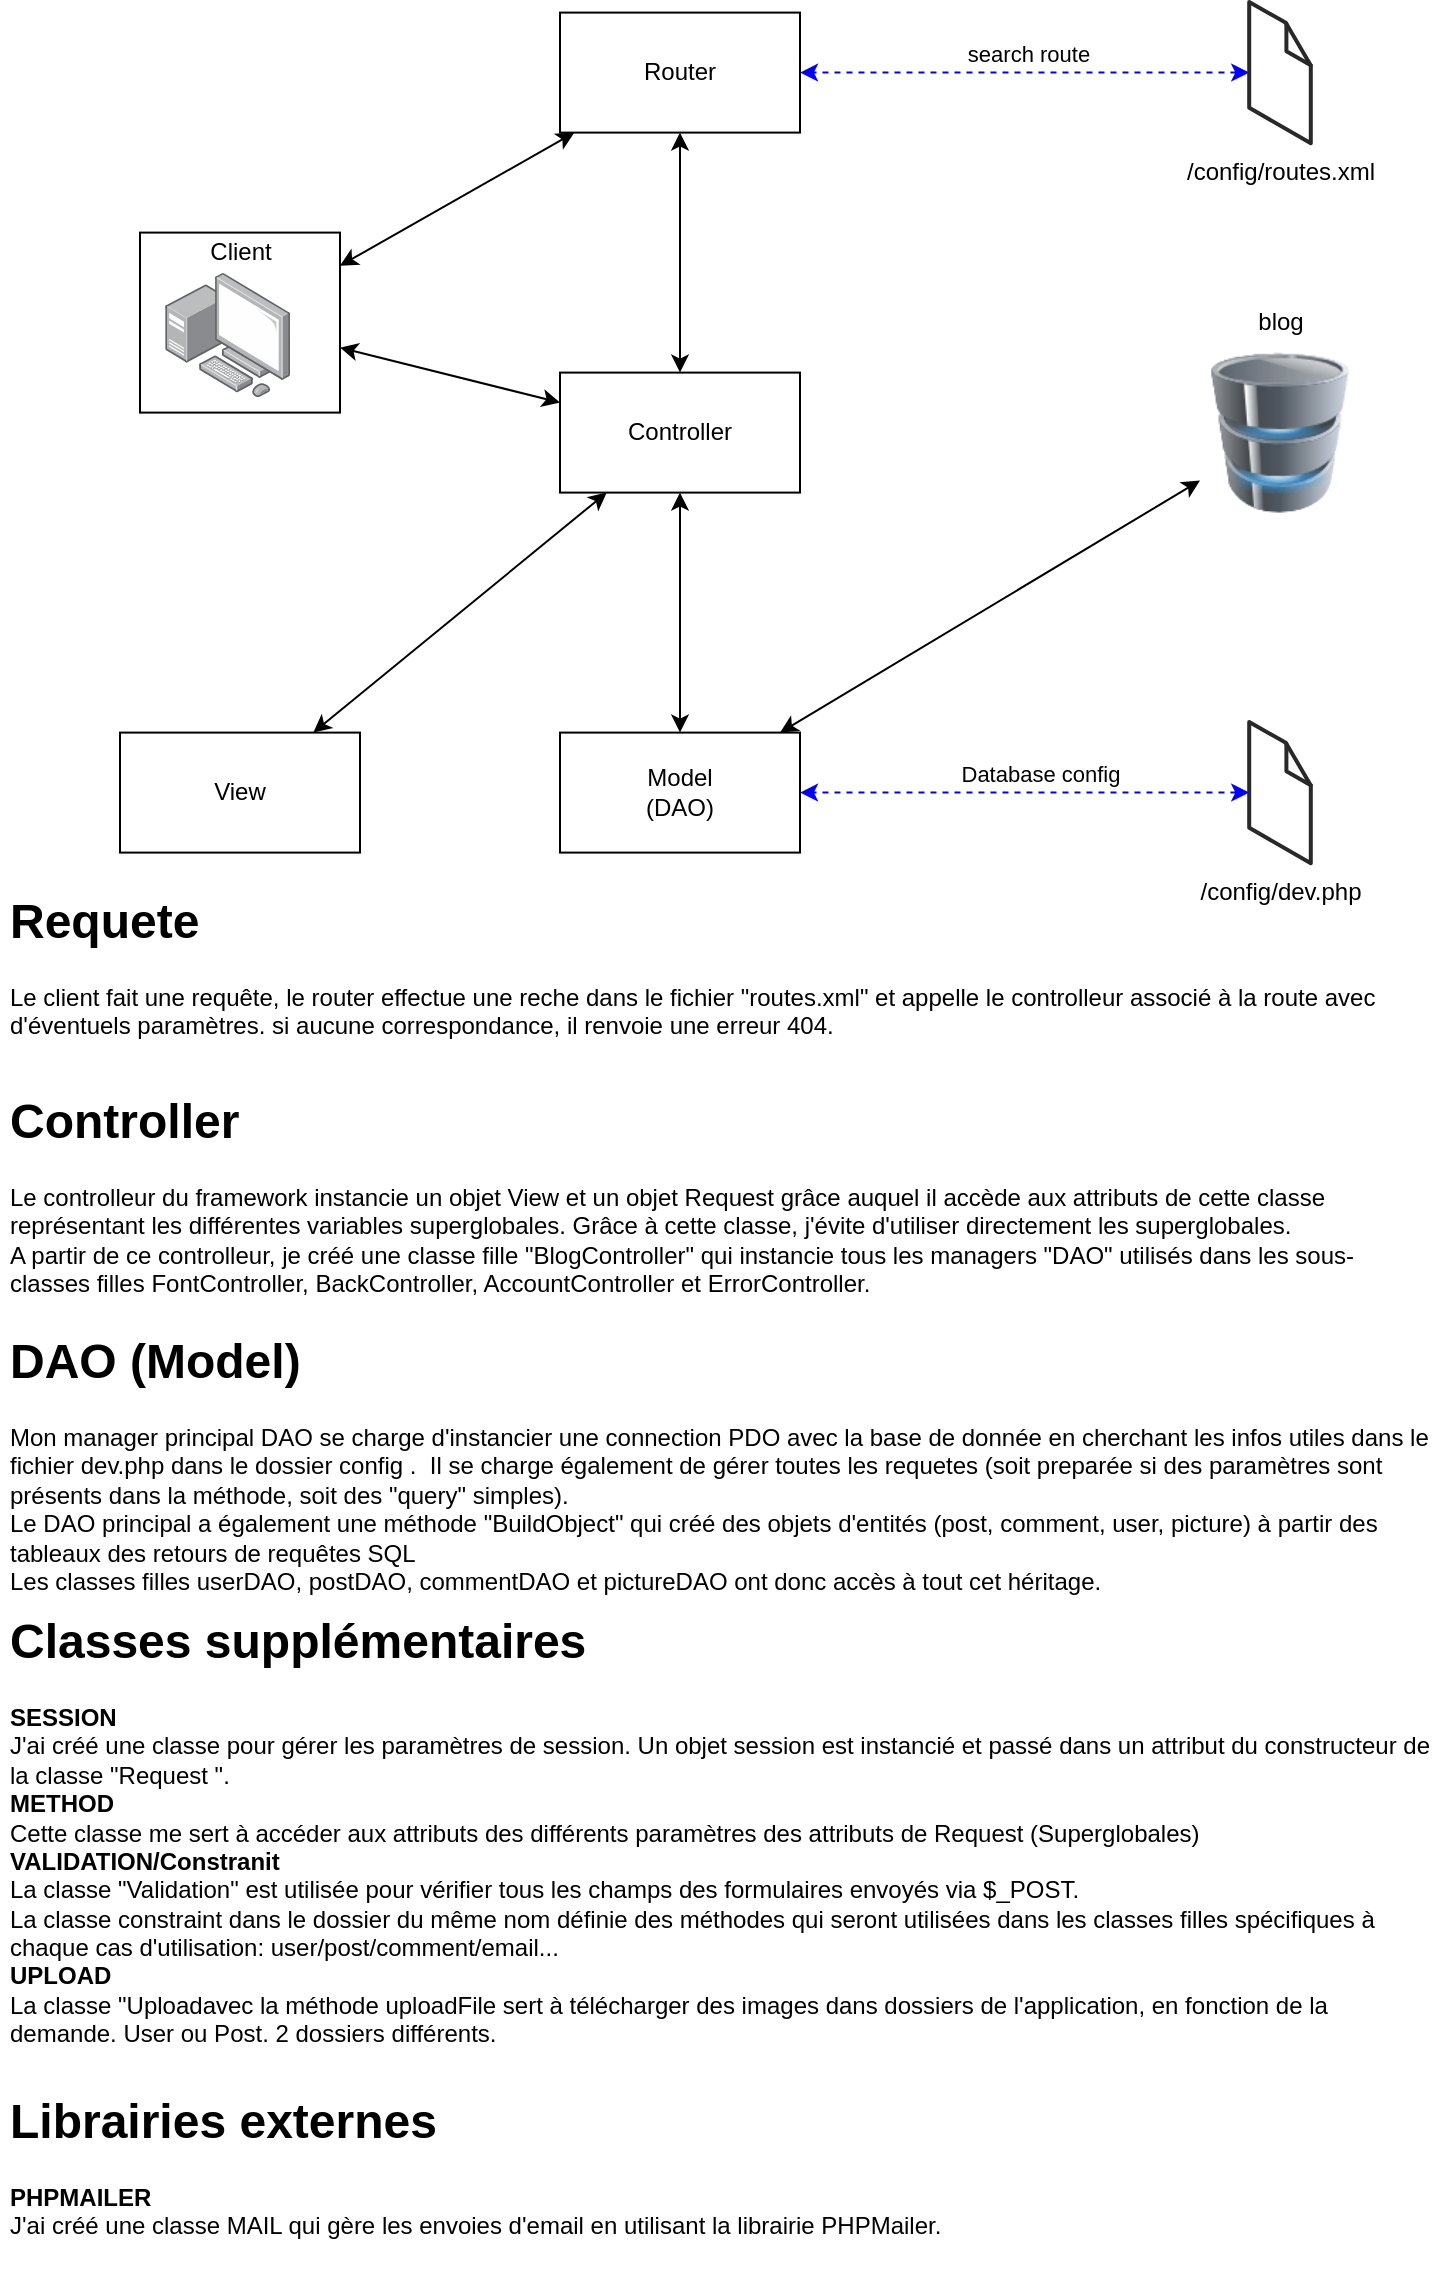 <mxfile version="13.0.3" type="device"><diagram id="aTExmJqfgEldJ_3noplb" name="Page-1"><mxGraphModel dx="1329" dy="806" grid="1" gridSize="10" guides="1" tooltips="1" connect="1" arrows="1" fold="1" page="1" pageScale="1" pageWidth="827" pageHeight="1169" math="0" shadow="0"><root><mxCell id="0"/><mxCell id="1" parent="0"/><mxCell id="GT7qmm_mP1B0HkvlNGCb-24" value="" style="rounded=0;whiteSpace=wrap;html=1;" vertex="1" parent="1"><mxGeometry x="130" y="125.3" width="100" height="90" as="geometry"/></mxCell><mxCell id="GT7qmm_mP1B0HkvlNGCb-1" value="Router" style="rounded=0;whiteSpace=wrap;html=1;" vertex="1" parent="1"><mxGeometry x="340" y="15.3" width="120" height="60" as="geometry"/></mxCell><mxCell id="GT7qmm_mP1B0HkvlNGCb-2" value="Controller" style="rounded=0;whiteSpace=wrap;html=1;" vertex="1" parent="1"><mxGeometry x="340" y="195.3" width="120" height="60" as="geometry"/></mxCell><mxCell id="GT7qmm_mP1B0HkvlNGCb-3" value="Model&lt;br&gt;(DAO)" style="rounded=0;whiteSpace=wrap;html=1;" vertex="1" parent="1"><mxGeometry x="340" y="375.3" width="120" height="60" as="geometry"/></mxCell><mxCell id="GT7qmm_mP1B0HkvlNGCb-4" value="" style="image;html=1;labelBackgroundColor=#ffffff;image=img/lib/clip_art/computers/Database_128x128.png" vertex="1" parent="1"><mxGeometry x="660" y="185.3" width="80" height="80" as="geometry"/></mxCell><mxCell id="GT7qmm_mP1B0HkvlNGCb-5" value="" style="endArrow=classic;startArrow=classic;html=1;" edge="1" parent="1" source="GT7qmm_mP1B0HkvlNGCb-3" target="GT7qmm_mP1B0HkvlNGCb-4"><mxGeometry width="50" height="50" relative="1" as="geometry"><mxPoint x="560" y="395.3" as="sourcePoint"/><mxPoint x="610" y="345.3" as="targetPoint"/></mxGeometry></mxCell><mxCell id="GT7qmm_mP1B0HkvlNGCb-6" value="" style="endArrow=classic;startArrow=classic;html=1;" edge="1" parent="1" source="GT7qmm_mP1B0HkvlNGCb-3" target="GT7qmm_mP1B0HkvlNGCb-2"><mxGeometry width="50" height="50" relative="1" as="geometry"><mxPoint x="470" y="391.3" as="sourcePoint"/><mxPoint x="670" y="311.3" as="targetPoint"/></mxGeometry></mxCell><mxCell id="GT7qmm_mP1B0HkvlNGCb-7" value="" style="endArrow=classic;startArrow=classic;html=1;" edge="1" parent="1" source="GT7qmm_mP1B0HkvlNGCb-2" target="GT7qmm_mP1B0HkvlNGCb-1"><mxGeometry width="50" height="50" relative="1" as="geometry"><mxPoint x="410" y="385.3" as="sourcePoint"/><mxPoint x="410" y="265.3" as="targetPoint"/></mxGeometry></mxCell><mxCell id="GT7qmm_mP1B0HkvlNGCb-8" value="View" style="rounded=0;whiteSpace=wrap;html=1;" vertex="1" parent="1"><mxGeometry x="120" y="375.3" width="120" height="60" as="geometry"/></mxCell><mxCell id="GT7qmm_mP1B0HkvlNGCb-9" value="" style="endArrow=classic;startArrow=classic;html=1;" edge="1" parent="1" source="GT7qmm_mP1B0HkvlNGCb-8" target="GT7qmm_mP1B0HkvlNGCb-2"><mxGeometry width="50" height="50" relative="1" as="geometry"><mxPoint x="410" y="385.3" as="sourcePoint"/><mxPoint x="410" y="265.3" as="targetPoint"/></mxGeometry></mxCell><mxCell id="GT7qmm_mP1B0HkvlNGCb-10" value="" style="points=[];aspect=fixed;html=1;align=center;shadow=0;dashed=0;image;image=img/lib/allied_telesis/computer_and_terminals/Personal_Computer_with_Server.svg;" vertex="1" parent="1"><mxGeometry x="142.6" y="145.3" width="62.4" height="62.4" as="geometry"/></mxCell><mxCell id="GT7qmm_mP1B0HkvlNGCb-11" value="" style="endArrow=classic;startArrow=classic;html=1;" edge="1" parent="1" source="GT7qmm_mP1B0HkvlNGCb-2" target="GT7qmm_mP1B0HkvlNGCb-24"><mxGeometry width="50" height="50" relative="1" as="geometry"><mxPoint x="226.667" y="385.3" as="sourcePoint"/><mxPoint x="373.333" y="265.3" as="targetPoint"/></mxGeometry></mxCell><mxCell id="GT7qmm_mP1B0HkvlNGCb-12" value="" style="endArrow=classic;startArrow=classic;html=1;" edge="1" parent="1" source="GT7qmm_mP1B0HkvlNGCb-1" target="GT7qmm_mP1B0HkvlNGCb-24"><mxGeometry width="50" height="50" relative="1" as="geometry"><mxPoint x="174.901" y="385.3" as="sourcePoint"/><mxPoint x="114.503" y="265.3" as="targetPoint"/></mxGeometry></mxCell><mxCell id="GT7qmm_mP1B0HkvlNGCb-13" value="/config/dev.php&lt;br&gt;" style="verticalLabelPosition=bottom;html=1;verticalAlign=top;strokeWidth=1;align=center;outlineConnect=0;dashed=0;outlineConnect=0;shape=mxgraph.aws3d.file;aspect=fixed;strokeColor=#292929;" vertex="1" parent="1"><mxGeometry x="684.6" y="370" width="30.8" height="70.6" as="geometry"/></mxCell><mxCell id="GT7qmm_mP1B0HkvlNGCb-14" value="" style="endArrow=classic;startArrow=classic;html=1;dashed=1;strokeColor=#0000FF;" edge="1" parent="1" source="GT7qmm_mP1B0HkvlNGCb-17" target="GT7qmm_mP1B0HkvlNGCb-1"><mxGeometry width="50" height="50" relative="1" as="geometry"><mxPoint x="650" y="45.3" as="sourcePoint"/><mxPoint x="124.503" y="275.3" as="targetPoint"/></mxGeometry></mxCell><mxCell id="GT7qmm_mP1B0HkvlNGCb-18" value="search route" style="edgeLabel;html=1;align=center;verticalAlign=middle;resizable=0;points=[];" vertex="1" connectable="0" parent="GT7qmm_mP1B0HkvlNGCb-14"><mxGeometry x="0.221" y="2" relative="1" as="geometry"><mxPoint x="26" y="-12" as="offset"/></mxGeometry></mxCell><mxCell id="GT7qmm_mP1B0HkvlNGCb-15" value="" style="endArrow=classic;startArrow=classic;html=1;dashed=1;strokeColor=#0000FF;" edge="1" parent="1" source="GT7qmm_mP1B0HkvlNGCb-13" target="GT7qmm_mP1B0HkvlNGCb-3"><mxGeometry width="50" height="50" relative="1" as="geometry"><mxPoint x="694.6" y="55.3" as="sourcePoint"/><mxPoint x="470" y="55.3" as="targetPoint"/></mxGeometry></mxCell><mxCell id="GT7qmm_mP1B0HkvlNGCb-16" value="Database config" style="edgeLabel;html=1;align=center;verticalAlign=middle;resizable=0;points=[];" vertex="1" connectable="0" parent="GT7qmm_mP1B0HkvlNGCb-15"><mxGeometry x="0.142" y="-1" relative="1" as="geometry"><mxPoint x="23.4" y="-9" as="offset"/></mxGeometry></mxCell><mxCell id="GT7qmm_mP1B0HkvlNGCb-17" value="/config/routes.xml" style="verticalLabelPosition=bottom;html=1;verticalAlign=top;strokeWidth=1;align=center;outlineConnect=0;dashed=0;outlineConnect=0;shape=mxgraph.aws3d.file;aspect=fixed;strokeColor=#292929;" vertex="1" parent="1"><mxGeometry x="684.6" y="10.0" width="30.8" height="70.6" as="geometry"/></mxCell><mxCell id="GT7qmm_mP1B0HkvlNGCb-23" value="Client" style="text;html=1;align=center;verticalAlign=middle;resizable=0;points=[];autosize=1;" vertex="1" parent="1"><mxGeometry x="155" y="125.3" width="50" height="20" as="geometry"/></mxCell><mxCell id="GT7qmm_mP1B0HkvlNGCb-27" value="&lt;h1&gt;Requete&lt;/h1&gt;&lt;div&gt;Le client fait une requête, le router effectue une reche dans le fichier &quot;routes.xml&quot; et appelle le controlleur associé à la route avec d'éventuels paramètres. si aucune correspondance, il renvoie une erreur 404.&lt;/div&gt;&lt;div&gt;&lt;br&gt;&lt;/div&gt;" style="text;html=1;strokeColor=none;fillColor=none;spacing=5;spacingTop=-20;whiteSpace=wrap;overflow=hidden;rounded=0;" vertex="1" parent="1"><mxGeometry x="60" y="450" width="720" height="90" as="geometry"/></mxCell><mxCell id="GT7qmm_mP1B0HkvlNGCb-28" value="&lt;h1&gt;Controller&lt;/h1&gt;&lt;div&gt;Le controlleur du framework instancie un objet View et un objet Request grâce auquel il accède aux attributs de cette classe représentant les différentes variables superglobales. Grâce à cette classe, j'évite d'utiliser directement les superglobales.&lt;/div&gt;&lt;div&gt;A partir de ce controlleur, je créé une classe fille &quot;BlogController&quot; qui instancie tous les managers &quot;DAO&quot; utilisés dans les sous-classes filles FontController, BackController, AccountController et ErrorController.&lt;/div&gt;" style="text;html=1;strokeColor=none;fillColor=none;spacing=5;spacingTop=-20;whiteSpace=wrap;overflow=hidden;rounded=0;" vertex="1" parent="1"><mxGeometry x="60" y="550" width="720" height="110" as="geometry"/></mxCell><mxCell id="GT7qmm_mP1B0HkvlNGCb-29" value="&lt;h1&gt;DAO (Model)&lt;/h1&gt;&lt;div&gt;Mon manager principal DAO se charge d'instancier une connection PDO avec la base de donnée en cherchant les infos utiles dans le fichier dev.php dans le dossier config .&amp;nbsp; Il se charge également de gérer toutes les requetes (soit preparée si des paramètres sont présents dans la méthode, soit des &quot;query&quot; simples).&lt;/div&gt;&lt;div&gt;Le DAO principal a également une méthode &quot;BuildObject&quot; qui créé des objets d'entités (post, comment, user, picture) à partir des tableaux des retours de requêtes SQL&lt;/div&gt;&lt;div&gt;Les classes filles userDAO, postDAO, commentDAO et pictureDAO ont donc accès à tout cet héritage.&amp;nbsp;&lt;/div&gt;" style="text;html=1;strokeColor=none;fillColor=none;spacing=5;spacingTop=-20;whiteSpace=wrap;overflow=hidden;rounded=0;" vertex="1" parent="1"><mxGeometry x="60" y="670" width="720" height="150" as="geometry"/></mxCell><mxCell id="GT7qmm_mP1B0HkvlNGCb-30" value="blog" style="text;html=1;align=center;verticalAlign=middle;resizable=0;points=[];autosize=1;" vertex="1" parent="1"><mxGeometry x="680" y="160.3" width="40" height="20" as="geometry"/></mxCell><mxCell id="GT7qmm_mP1B0HkvlNGCb-31" value="&lt;h1&gt;Classes supplémentaires&lt;/h1&gt;&lt;div&gt;&lt;b&gt;SESSION&lt;/b&gt;&lt;/div&gt;&lt;div&gt;J'ai créé une classe pour gérer les paramètres de session. Un objet session est instancié et passé dans un attribut du constructeur de la classe &quot;Request &quot;.&lt;/div&gt;&lt;div&gt;&lt;b&gt;METHOD&lt;/b&gt;&lt;/div&gt;&lt;div&gt;Cette classe me sert à accéder aux attributs des différents paramètres des attributs de Request (Superglobales)&lt;span&gt;&amp;nbsp;&lt;/span&gt;&lt;/div&gt;&lt;div&gt;&lt;b&gt;VALIDATION/Constranit&lt;/b&gt;&lt;/div&gt;&lt;div&gt;La classe &quot;Validation&quot; est utilisée pour vérifier tous les champs des formulaires envoyés via $_POST.&lt;/div&gt;&lt;div&gt;La classe constraint dans le dossier du même nom définie des méthodes qui seront utilisées dans l&lt;span&gt;es classes filles spécifiques à chaque cas d'utilisation: user/post/comment/email...&lt;/span&gt;&lt;/div&gt;&lt;div&gt;&lt;div&gt;&lt;b&gt;UPLOAD&lt;/b&gt;&lt;/div&gt;&lt;div&gt;La classe &quot;Uploadavec la méthode uploadFile sert à télécharger des images dans dossiers de l'application, en fonction de la demande. User ou Post. 2 dossiers différents.&lt;/div&gt;&lt;div&gt;&lt;br&gt;&lt;/div&gt;&lt;/div&gt;&lt;div&gt;&lt;br&gt;&lt;/div&gt;" style="text;html=1;strokeColor=none;fillColor=none;spacing=5;spacingTop=-20;whiteSpace=wrap;overflow=hidden;rounded=0;" vertex="1" parent="1"><mxGeometry x="60" y="810" width="720" height="240" as="geometry"/></mxCell><mxCell id="GT7qmm_mP1B0HkvlNGCb-32" value="&lt;h1&gt;Librairies externes&lt;/h1&gt;&lt;div&gt;&lt;b&gt;PHPMAILER&lt;/b&gt;&lt;/div&gt;&lt;div&gt;J'ai créé une classe MAIL qui gère les envoies d'email en utilisant la librairie PHPMailer.&lt;/div&gt;&lt;div&gt;&lt;br&gt;&lt;/div&gt;&lt;div&gt;&lt;br&gt;&lt;/div&gt;" style="text;html=1;strokeColor=none;fillColor=none;spacing=5;spacingTop=-20;whiteSpace=wrap;overflow=hidden;rounded=0;" vertex="1" parent="1"><mxGeometry x="60" y="1050" width="720" height="100" as="geometry"/></mxCell></root></mxGraphModel></diagram></mxfile>